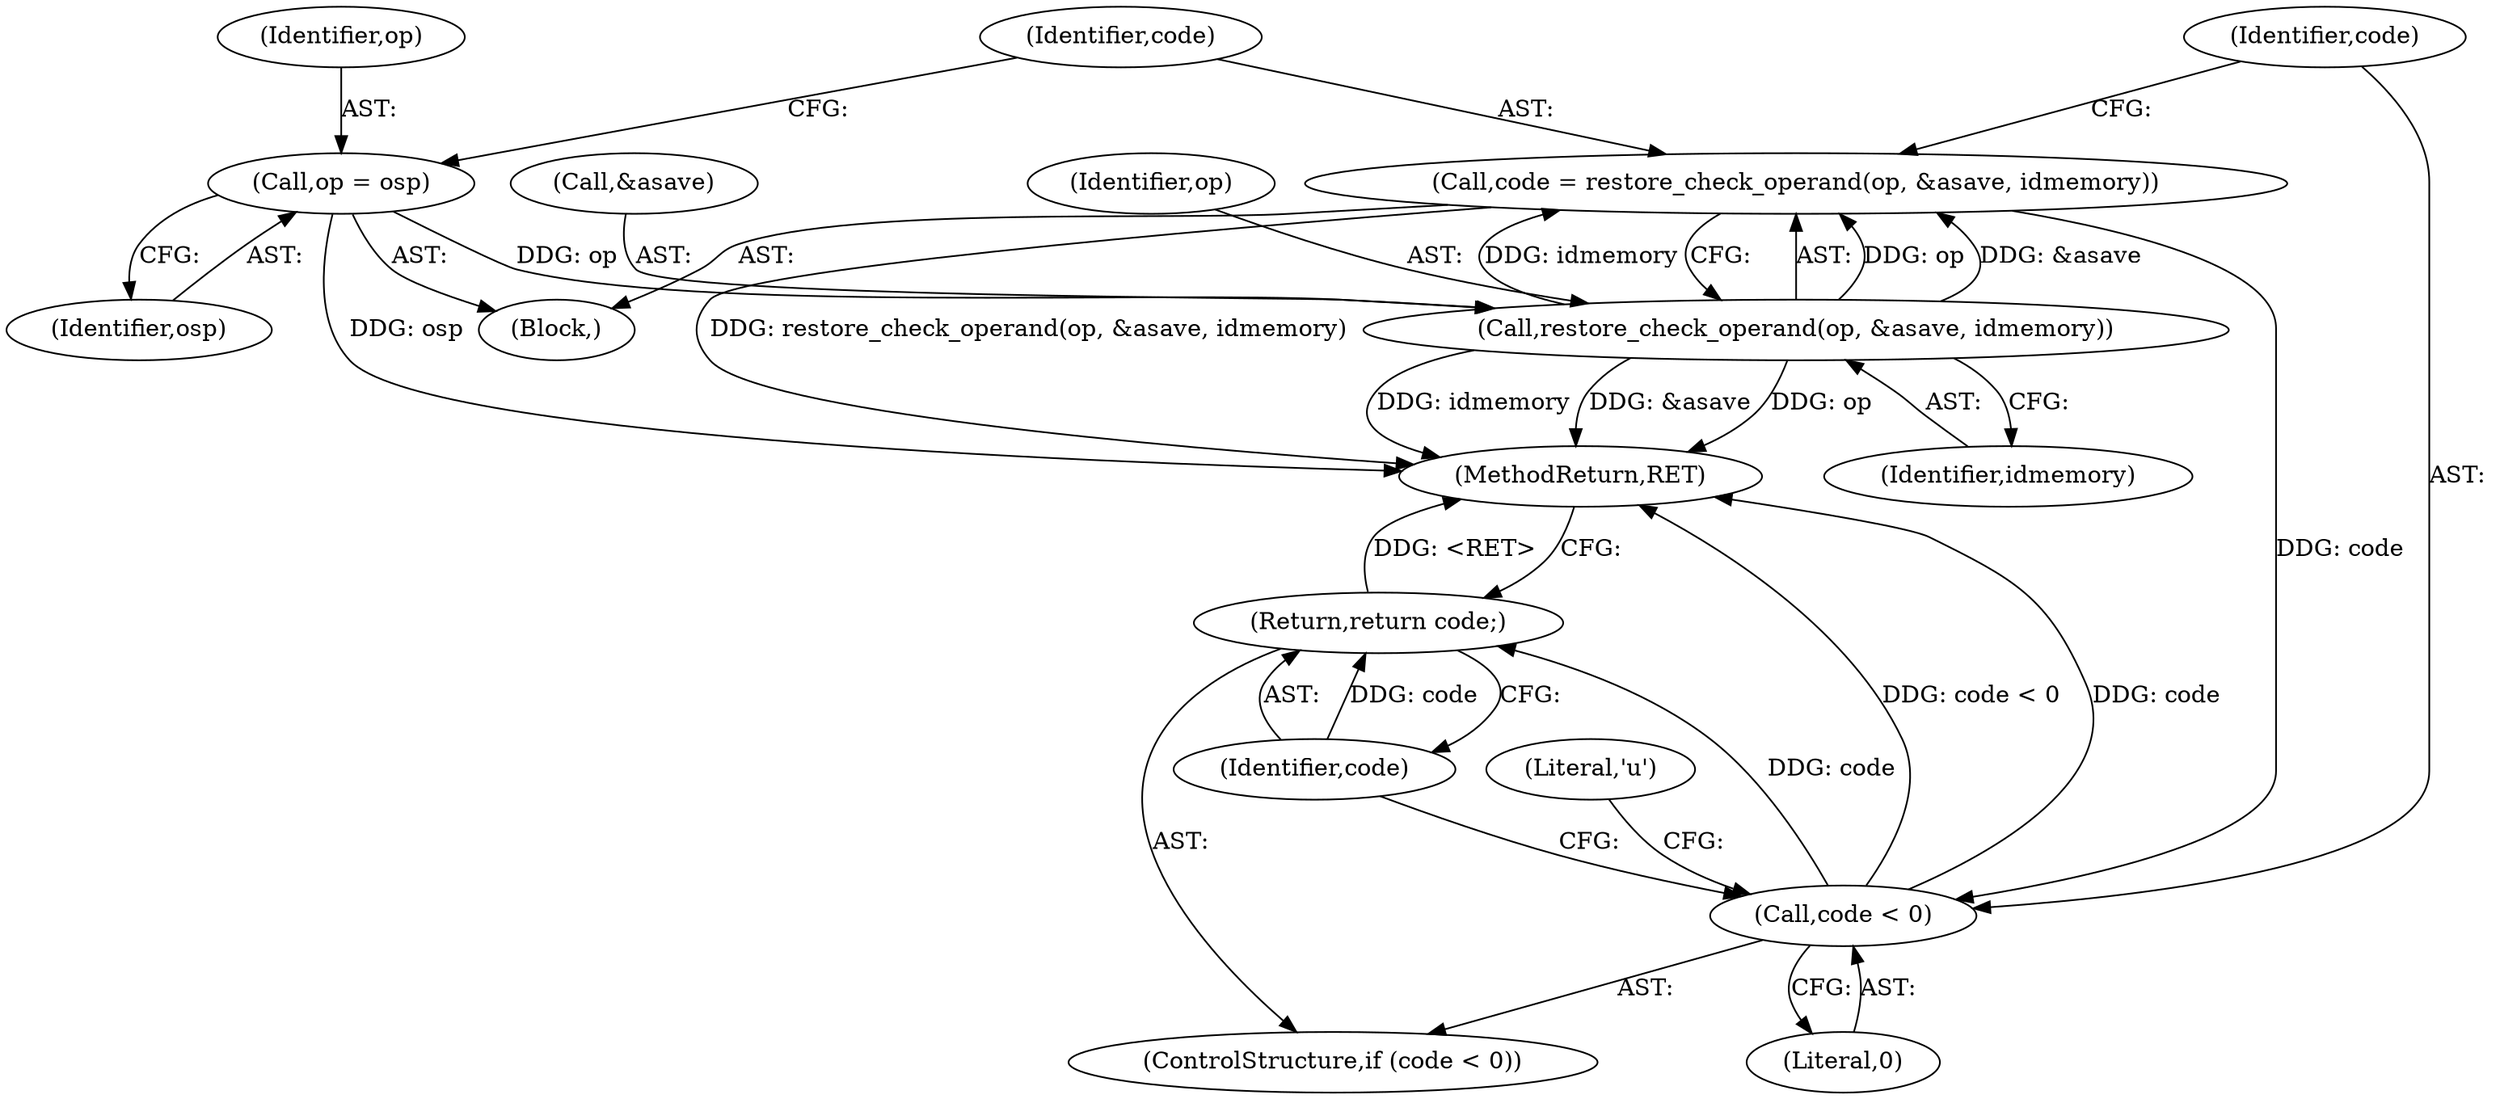 digraph "1_ghostscript_5516c614dc33662a2afdc377159f70218e67bde5@API" {
"1000114" [label="(Call,code = restore_check_operand(op, &asave, idmemory))"];
"1000116" [label="(Call,restore_check_operand(op, &asave, idmemory))"];
"1000107" [label="(Call,op = osp)"];
"1000122" [label="(Call,code < 0)"];
"1000125" [label="(Return,return code;)"];
"1000109" [label="(Identifier,osp)"];
"1000122" [label="(Call,code < 0)"];
"1000126" [label="(Identifier,code)"];
"1000121" [label="(ControlStructure,if (code < 0))"];
"1000117" [label="(Identifier,op)"];
"1000123" [label="(Identifier,code)"];
"1000194" [label="(MethodReturn,RET)"];
"1000108" [label="(Identifier,op)"];
"1000115" [label="(Identifier,code)"];
"1000120" [label="(Identifier,idmemory)"];
"1000124" [label="(Literal,0)"];
"1000125" [label="(Return,return code;)"];
"1000116" [label="(Call,restore_check_operand(op, &asave, idmemory))"];
"1000118" [label="(Call,&asave)"];
"1000105" [label="(Block,)"];
"1000128" [label="(Literal,'u')"];
"1000107" [label="(Call,op = osp)"];
"1000114" [label="(Call,code = restore_check_operand(op, &asave, idmemory))"];
"1000114" -> "1000105"  [label="AST: "];
"1000114" -> "1000116"  [label="CFG: "];
"1000115" -> "1000114"  [label="AST: "];
"1000116" -> "1000114"  [label="AST: "];
"1000123" -> "1000114"  [label="CFG: "];
"1000114" -> "1000194"  [label="DDG: restore_check_operand(op, &asave, idmemory)"];
"1000116" -> "1000114"  [label="DDG: op"];
"1000116" -> "1000114"  [label="DDG: &asave"];
"1000116" -> "1000114"  [label="DDG: idmemory"];
"1000114" -> "1000122"  [label="DDG: code"];
"1000116" -> "1000120"  [label="CFG: "];
"1000117" -> "1000116"  [label="AST: "];
"1000118" -> "1000116"  [label="AST: "];
"1000120" -> "1000116"  [label="AST: "];
"1000116" -> "1000194"  [label="DDG: &asave"];
"1000116" -> "1000194"  [label="DDG: op"];
"1000116" -> "1000194"  [label="DDG: idmemory"];
"1000107" -> "1000116"  [label="DDG: op"];
"1000107" -> "1000105"  [label="AST: "];
"1000107" -> "1000109"  [label="CFG: "];
"1000108" -> "1000107"  [label="AST: "];
"1000109" -> "1000107"  [label="AST: "];
"1000115" -> "1000107"  [label="CFG: "];
"1000107" -> "1000194"  [label="DDG: osp"];
"1000122" -> "1000121"  [label="AST: "];
"1000122" -> "1000124"  [label="CFG: "];
"1000123" -> "1000122"  [label="AST: "];
"1000124" -> "1000122"  [label="AST: "];
"1000126" -> "1000122"  [label="CFG: "];
"1000128" -> "1000122"  [label="CFG: "];
"1000122" -> "1000194"  [label="DDG: code"];
"1000122" -> "1000194"  [label="DDG: code < 0"];
"1000122" -> "1000125"  [label="DDG: code"];
"1000125" -> "1000121"  [label="AST: "];
"1000125" -> "1000126"  [label="CFG: "];
"1000126" -> "1000125"  [label="AST: "];
"1000194" -> "1000125"  [label="CFG: "];
"1000125" -> "1000194"  [label="DDG: <RET>"];
"1000126" -> "1000125"  [label="DDG: code"];
}
